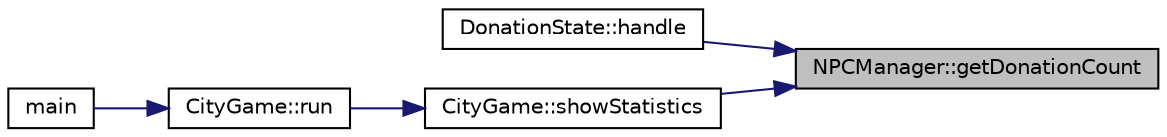 digraph "NPCManager::getDonationCount"
{
 // LATEX_PDF_SIZE
  edge [fontname="Helvetica",fontsize="10",labelfontname="Helvetica",labelfontsize="10"];
  node [fontname="Helvetica",fontsize="10",shape=record];
  rankdir="RL";
  Node1 [label="NPCManager::getDonationCount",height=0.2,width=0.4,color="black", fillcolor="grey75", style="filled", fontcolor="black",tooltip="Retrieves the count of NPCs in the Donation (happy) state."];
  Node1 -> Node2 [dir="back",color="midnightblue",fontsize="10",style="solid",fontname="Helvetica"];
  Node2 [label="DonationState::handle",height=0.2,width=0.4,color="black", fillcolor="white", style="filled",URL="$classDonationState.html#a8d29aec9e7bc25867be29f4e205a38cd",tooltip="Handles the donation logic for NPCs in this state."];
  Node1 -> Node3 [dir="back",color="midnightblue",fontsize="10",style="solid",fontname="Helvetica"];
  Node3 [label="CityGame::showStatistics",height=0.2,width=0.4,color="black", fillcolor="white", style="filled",URL="$classCityGame.html#a80179f957a5ae53c132901b08ac34fa5",tooltip=" "];
  Node3 -> Node4 [dir="back",color="midnightblue",fontsize="10",style="solid",fontname="Helvetica"];
  Node4 [label="CityGame::run",height=0.2,width=0.4,color="black", fillcolor="white", style="filled",URL="$classCityGame.html#ad26bc885078e071e3ad2b40787fcca18",tooltip=" "];
  Node4 -> Node5 [dir="back",color="midnightblue",fontsize="10",style="solid",fontname="Helvetica"];
  Node5 [label="main",height=0.2,width=0.4,color="black", fillcolor="white", style="filled",URL="$main_8cpp.html#ae66f6b31b5ad750f1fe042a706a4e3d4",tooltip=" "];
}
